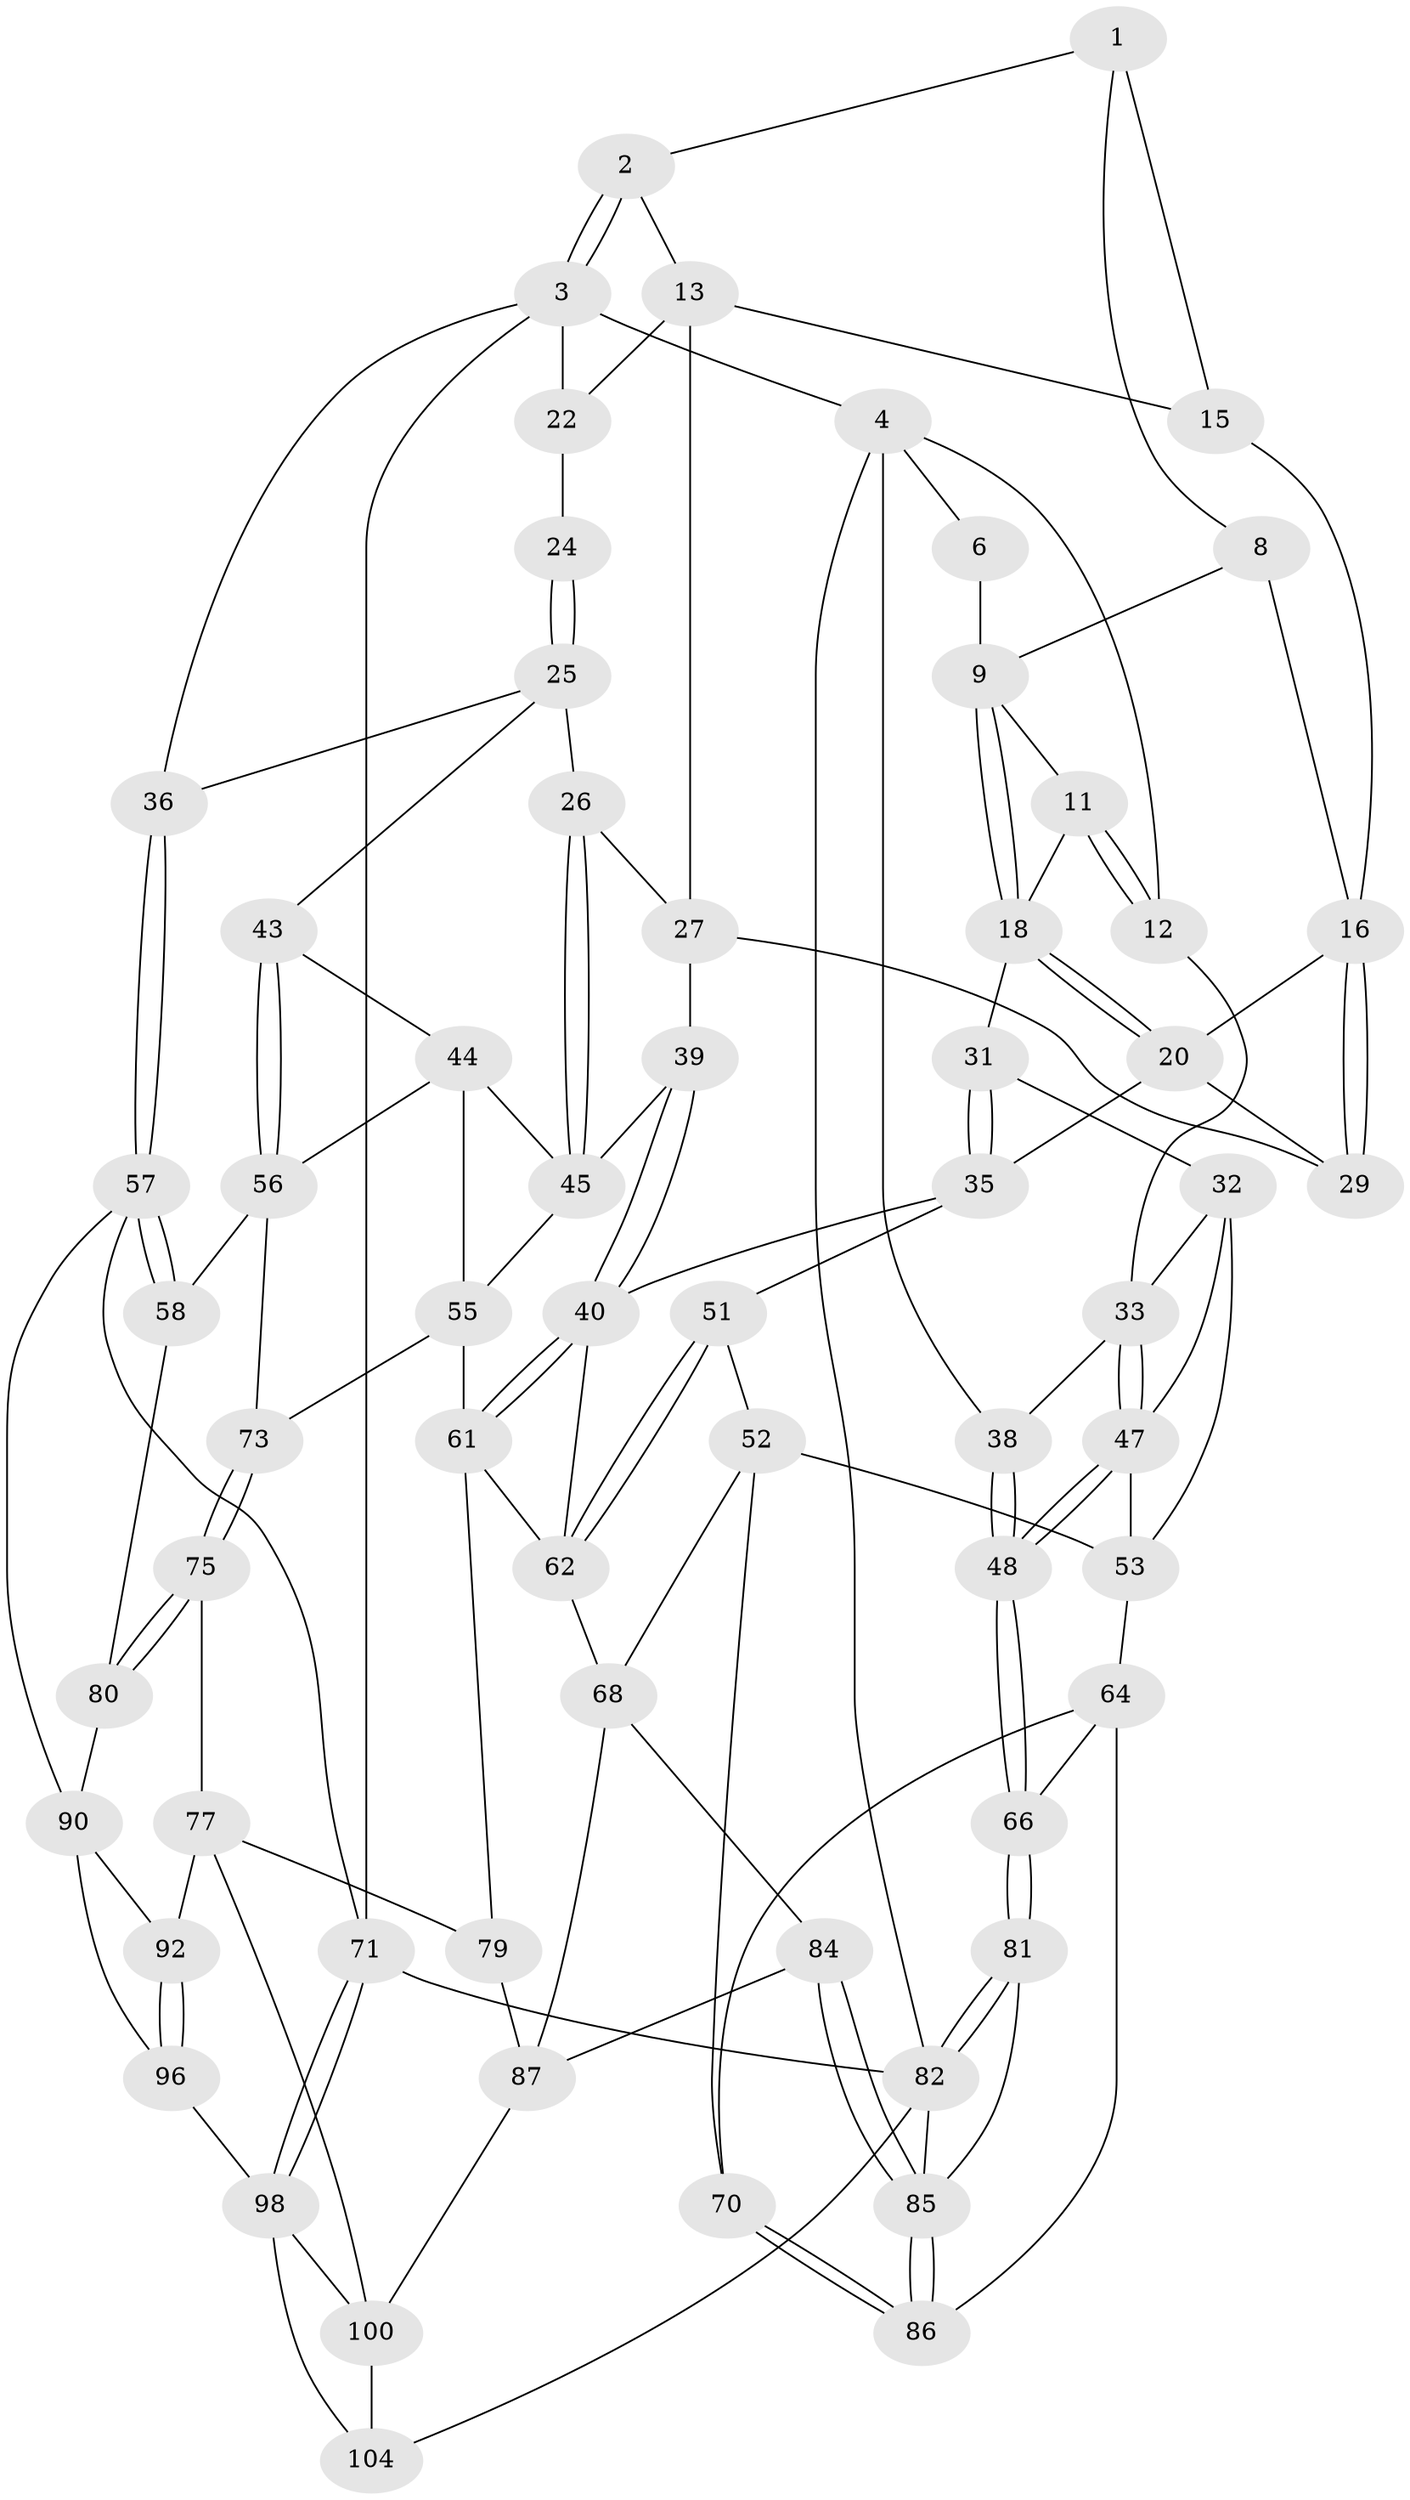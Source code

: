 // original degree distribution, {3: 0.028846153846153848, 4: 0.23076923076923078, 6: 0.23076923076923078, 5: 0.5096153846153846}
// Generated by graph-tools (version 1.1) at 2025/42/03/06/25 10:42:26]
// undirected, 64 vertices, 140 edges
graph export_dot {
graph [start="1"]
  node [color=gray90,style=filled];
  1 [pos="+0.303352212461712+0",super="+7"];
  2 [pos="+0.6810503333950773+0"];
  3 [pos="+1+0",super="+21"];
  4 [pos="+0+0",super="+5"];
  6 [pos="+0.2854370531799247+0"];
  8 [pos="+0.45102665451724566+0.1255520756049249"];
  9 [pos="+0.3674457272607481+0.13602240831557744",super="+10"];
  11 [pos="+0.26810744802289904+0.1883012576285041"];
  12 [pos="+0.15157929869481218+0.21106533616982714"];
  13 [pos="+0.6809282749286253+0.014587829563332792",super="+14"];
  15 [pos="+0.5385677325340539+0.1305755342007046"];
  16 [pos="+0.5163585964156266+0.18418461921218823",super="+17"];
  18 [pos="+0.37905937285980756+0.18453415652658148",super="+19"];
  20 [pos="+0.4049805324753766+0.21390799566765367",super="+30"];
  22 [pos="+1+0.16214429363092778",super="+23"];
  24 [pos="+0.843231335299415+0.22478394879137548"];
  25 [pos="+0.8010502328671295+0.25986067528892365",super="+37"];
  26 [pos="+0.7355667233725935+0.2619397230116815"];
  27 [pos="+0.7050345421316082+0.252345803176225",super="+28"];
  29 [pos="+0.5206300708817557+0.258453245814255"];
  31 [pos="+0.33902152471135794+0.32440855817301084"];
  32 [pos="+0.28273269777821486+0.3449660583365131",super="+49"];
  33 [pos="+0.13788071223519063+0.29931796826708157",super="+34"];
  35 [pos="+0.36725538628014465+0.32671522506038525",super="+42"];
  36 [pos="+1+0.15919593946026417"];
  38 [pos="+0+0.11939110611065296"];
  39 [pos="+0.6195752540877663+0.3560056742529728"];
  40 [pos="+0.5774621176597876+0.41419467084916445",super="+41"];
  43 [pos="+0.9164893318670492+0.38015672352335056"];
  44 [pos="+0.8163438957120436+0.3915631571156541",super="+54"];
  45 [pos="+0.8126834643802624+0.3910040431685342",super="+46"];
  47 [pos="+0.07771124514371588+0.4137297137311826",super="+50"];
  48 [pos="+0+0.47126578168232836"];
  51 [pos="+0.33305825573809056+0.4801891020454341"];
  52 [pos="+0.2903931253539596+0.49032313986889137",super="+69"];
  53 [pos="+0.26620077335561604+0.4821175810873669",super="+63"];
  55 [pos="+0.7729055768049425+0.49884598326930013",super="+60"];
  56 [pos="+0.9164170964524578+0.5200831818154967",super="+59"];
  57 [pos="+1+0.6174442994471485",super="+72"];
  58 [pos="+1+0.6197737236135861"];
  61 [pos="+0.6987969002415853+0.5655773598278235",super="+74"];
  62 [pos="+0.4758226897269822+0.5478605583656913",super="+67"];
  64 [pos="+0.1684240510591535+0.59397165162012",super="+65"];
  66 [pos="+0+0.7072678349171417"];
  68 [pos="+0.4359579100602506+0.6199237506563409",super="+83"];
  70 [pos="+0.24000322083462688+0.6708028449174606"];
  71 [pos="+1+1"];
  73 [pos="+0.7666532194329997+0.6125459203767947"];
  75 [pos="+0.7714503673157883+0.6272244969458238",super="+76"];
  77 [pos="+0.6820680307256014+0.7764880479198147",super="+78"];
  79 [pos="+0.6250925738254111+0.7667741866692269"];
  80 [pos="+0.9278958606803523+0.6998523317605786",super="+89"];
  81 [pos="+0+0.7198940770046309",super="+94"];
  82 [pos="+0+1",super="+103"];
  84 [pos="+0.30278386283469044+0.8415547796267285"];
  85 [pos="+0.2586560922124596+0.8095091190736495",super="+95"];
  86 [pos="+0.2342490622937209+0.7539119085311193",super="+88"];
  87 [pos="+0.4644279792858841+0.8255419975850871",super="+101"];
  90 [pos="+0.9469704997835281+0.8906646944806339",super="+91"];
  92 [pos="+0.8359204629102668+0.8273052176256798",super="+93"];
  96 [pos="+0.8018937796581436+0.9944116100946825",super="+97"];
  98 [pos="+0.6955176466808785+1",super="+99"];
  100 [pos="+0.6415204699387334+0.8575660316009476",super="+102"];
  104 [pos="+0.38691590209083077+1"];
  1 -- 2;
  1 -- 8;
  1 -- 15;
  2 -- 3;
  2 -- 3;
  2 -- 13;
  3 -- 4;
  3 -- 71;
  3 -- 36;
  3 -- 22;
  4 -- 38;
  4 -- 82;
  4 -- 12;
  4 -- 6;
  6 -- 9;
  8 -- 9;
  8 -- 16;
  9 -- 18;
  9 -- 18;
  9 -- 11;
  11 -- 12;
  11 -- 12;
  11 -- 18;
  12 -- 33;
  13 -- 22;
  13 -- 27;
  13 -- 15;
  15 -- 16;
  16 -- 29;
  16 -- 29;
  16 -- 20;
  18 -- 20;
  18 -- 20;
  18 -- 31;
  20 -- 35;
  20 -- 29;
  22 -- 24 [weight=2];
  24 -- 25;
  24 -- 25;
  25 -- 26;
  25 -- 43;
  25 -- 36;
  26 -- 27;
  26 -- 45;
  26 -- 45;
  27 -- 29;
  27 -- 39;
  31 -- 32;
  31 -- 35;
  31 -- 35;
  32 -- 33;
  32 -- 53;
  32 -- 47;
  33 -- 47;
  33 -- 47;
  33 -- 38;
  35 -- 51;
  35 -- 40;
  36 -- 57;
  36 -- 57;
  38 -- 48;
  38 -- 48;
  39 -- 40;
  39 -- 40;
  39 -- 45;
  40 -- 61;
  40 -- 61;
  40 -- 62;
  43 -- 44;
  43 -- 56;
  43 -- 56;
  44 -- 45;
  44 -- 56;
  44 -- 55;
  45 -- 55;
  47 -- 48;
  47 -- 48;
  47 -- 53;
  48 -- 66;
  48 -- 66;
  51 -- 52;
  51 -- 62;
  51 -- 62;
  52 -- 53;
  52 -- 70;
  52 -- 68;
  53 -- 64;
  55 -- 73;
  55 -- 61;
  56 -- 73;
  56 -- 58;
  57 -- 58;
  57 -- 58;
  57 -- 90;
  57 -- 71;
  58 -- 80;
  61 -- 62;
  61 -- 79;
  62 -- 68;
  64 -- 70;
  64 -- 66;
  64 -- 86;
  66 -- 81;
  66 -- 81;
  68 -- 87;
  68 -- 84;
  70 -- 86;
  70 -- 86;
  71 -- 98;
  71 -- 98;
  71 -- 82;
  73 -- 75;
  73 -- 75;
  75 -- 80 [weight=2];
  75 -- 80;
  75 -- 77;
  77 -- 100;
  77 -- 79;
  77 -- 92;
  79 -- 87;
  80 -- 90;
  81 -- 82;
  81 -- 82;
  81 -- 85;
  82 -- 104;
  82 -- 85;
  84 -- 85;
  84 -- 85;
  84 -- 87;
  85 -- 86;
  85 -- 86;
  87 -- 100;
  90 -- 96;
  90 -- 92;
  92 -- 96 [weight=2];
  92 -- 96;
  96 -- 98;
  98 -- 104;
  98 -- 100;
  100 -- 104;
}
